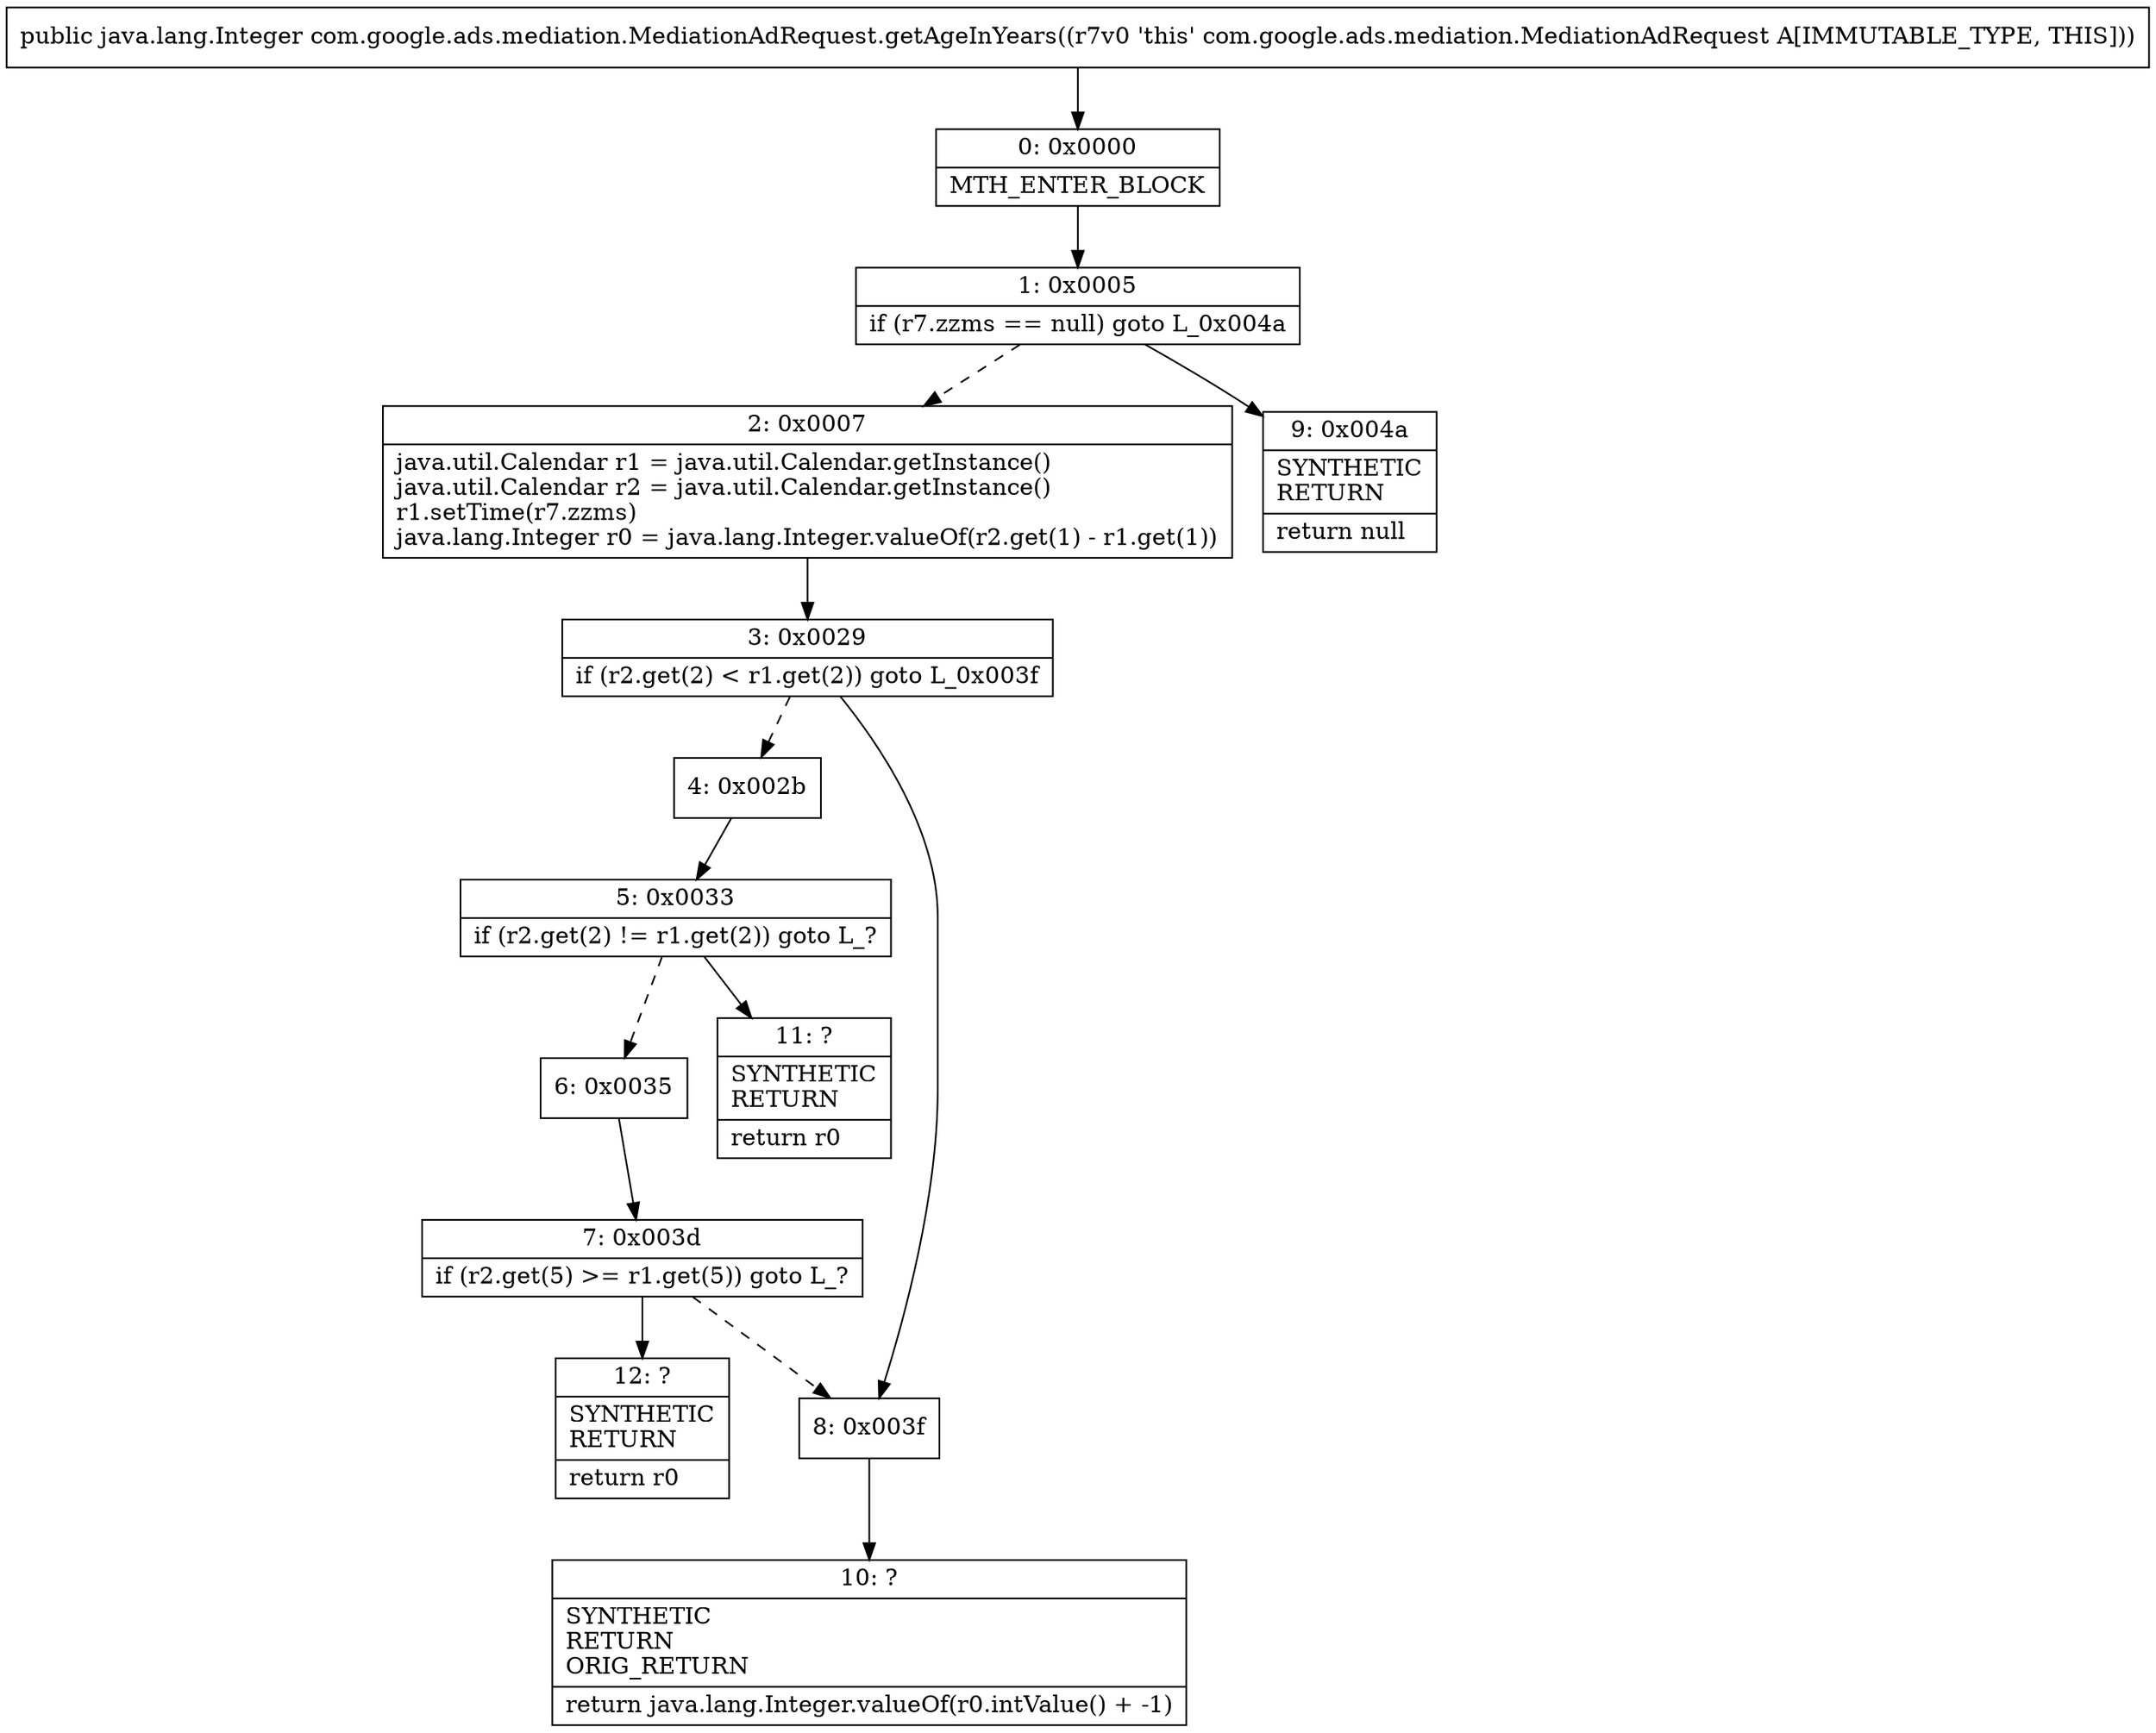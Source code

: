 digraph "CFG forcom.google.ads.mediation.MediationAdRequest.getAgeInYears()Ljava\/lang\/Integer;" {
Node_0 [shape=record,label="{0\:\ 0x0000|MTH_ENTER_BLOCK\l}"];
Node_1 [shape=record,label="{1\:\ 0x0005|if (r7.zzms == null) goto L_0x004a\l}"];
Node_2 [shape=record,label="{2\:\ 0x0007|java.util.Calendar r1 = java.util.Calendar.getInstance()\ljava.util.Calendar r2 = java.util.Calendar.getInstance()\lr1.setTime(r7.zzms)\ljava.lang.Integer r0 = java.lang.Integer.valueOf(r2.get(1) \- r1.get(1))\l}"];
Node_3 [shape=record,label="{3\:\ 0x0029|if (r2.get(2) \< r1.get(2)) goto L_0x003f\l}"];
Node_4 [shape=record,label="{4\:\ 0x002b}"];
Node_5 [shape=record,label="{5\:\ 0x0033|if (r2.get(2) != r1.get(2)) goto L_?\l}"];
Node_6 [shape=record,label="{6\:\ 0x0035}"];
Node_7 [shape=record,label="{7\:\ 0x003d|if (r2.get(5) \>= r1.get(5)) goto L_?\l}"];
Node_8 [shape=record,label="{8\:\ 0x003f}"];
Node_9 [shape=record,label="{9\:\ 0x004a|SYNTHETIC\lRETURN\l|return null\l}"];
Node_10 [shape=record,label="{10\:\ ?|SYNTHETIC\lRETURN\lORIG_RETURN\l|return java.lang.Integer.valueOf(r0.intValue() + \-1)\l}"];
Node_11 [shape=record,label="{11\:\ ?|SYNTHETIC\lRETURN\l|return r0\l}"];
Node_12 [shape=record,label="{12\:\ ?|SYNTHETIC\lRETURN\l|return r0\l}"];
MethodNode[shape=record,label="{public java.lang.Integer com.google.ads.mediation.MediationAdRequest.getAgeInYears((r7v0 'this' com.google.ads.mediation.MediationAdRequest A[IMMUTABLE_TYPE, THIS])) }"];
MethodNode -> Node_0;
Node_0 -> Node_1;
Node_1 -> Node_2[style=dashed];
Node_1 -> Node_9;
Node_2 -> Node_3;
Node_3 -> Node_4[style=dashed];
Node_3 -> Node_8;
Node_4 -> Node_5;
Node_5 -> Node_6[style=dashed];
Node_5 -> Node_11;
Node_6 -> Node_7;
Node_7 -> Node_8[style=dashed];
Node_7 -> Node_12;
Node_8 -> Node_10;
}


